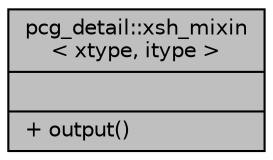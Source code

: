 digraph "pcg_detail::xsh_mixin&lt; xtype, itype &gt;"
{
 // INTERACTIVE_SVG=YES
  bgcolor="transparent";
  edge [fontname="Helvetica",fontsize="10",labelfontname="Helvetica",labelfontsize="10"];
  node [fontname="Helvetica",fontsize="10",shape=record];
  Node1 [label="{pcg_detail::xsh_mixin\l\< xtype, itype \>\n||+ output()\l}",height=0.2,width=0.4,color="black", fillcolor="grey75", style="filled" fontcolor="black"];
}
